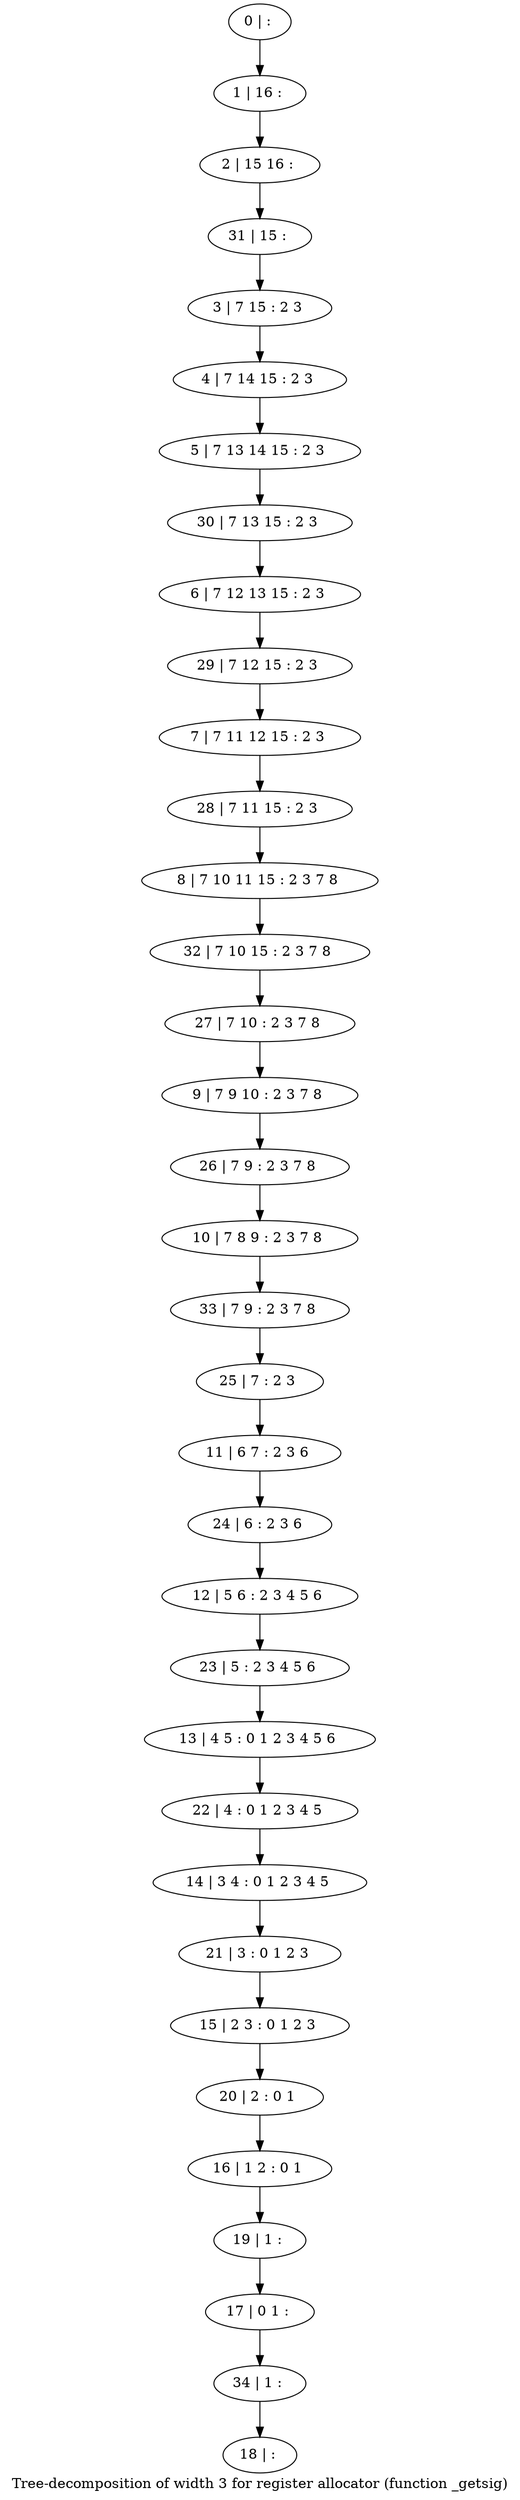 digraph G {
graph [label="Tree-decomposition of width 3 for register allocator (function _getsig)"]
0[label="0 | : "];
1[label="1 | 16 : "];
2[label="2 | 15 16 : "];
3[label="3 | 7 15 : 2 3 "];
4[label="4 | 7 14 15 : 2 3 "];
5[label="5 | 7 13 14 15 : 2 3 "];
6[label="6 | 7 12 13 15 : 2 3 "];
7[label="7 | 7 11 12 15 : 2 3 "];
8[label="8 | 7 10 11 15 : 2 3 7 8 "];
9[label="9 | 7 9 10 : 2 3 7 8 "];
10[label="10 | 7 8 9 : 2 3 7 8 "];
11[label="11 | 6 7 : 2 3 6 "];
12[label="12 | 5 6 : 2 3 4 5 6 "];
13[label="13 | 4 5 : 0 1 2 3 4 5 6 "];
14[label="14 | 3 4 : 0 1 2 3 4 5 "];
15[label="15 | 2 3 : 0 1 2 3 "];
16[label="16 | 1 2 : 0 1 "];
17[label="17 | 0 1 : "];
18[label="18 | : "];
19[label="19 | 1 : "];
20[label="20 | 2 : 0 1 "];
21[label="21 | 3 : 0 1 2 3 "];
22[label="22 | 4 : 0 1 2 3 4 5 "];
23[label="23 | 5 : 2 3 4 5 6 "];
24[label="24 | 6 : 2 3 6 "];
25[label="25 | 7 : 2 3 "];
26[label="26 | 7 9 : 2 3 7 8 "];
27[label="27 | 7 10 : 2 3 7 8 "];
28[label="28 | 7 11 15 : 2 3 "];
29[label="29 | 7 12 15 : 2 3 "];
30[label="30 | 7 13 15 : 2 3 "];
31[label="31 | 15 : "];
32[label="32 | 7 10 15 : 2 3 7 8 "];
33[label="33 | 7 9 : 2 3 7 8 "];
34[label="34 | 1 : "];
0->1 ;
1->2 ;
3->4 ;
4->5 ;
19->17 ;
16->19 ;
20->16 ;
15->20 ;
21->15 ;
14->21 ;
22->14 ;
13->22 ;
23->13 ;
12->23 ;
24->12 ;
11->24 ;
25->11 ;
26->10 ;
9->26 ;
27->9 ;
28->8 ;
7->28 ;
29->7 ;
6->29 ;
30->6 ;
5->30 ;
31->3 ;
2->31 ;
32->27 ;
8->32 ;
33->25 ;
10->33 ;
34->18 ;
17->34 ;
}
